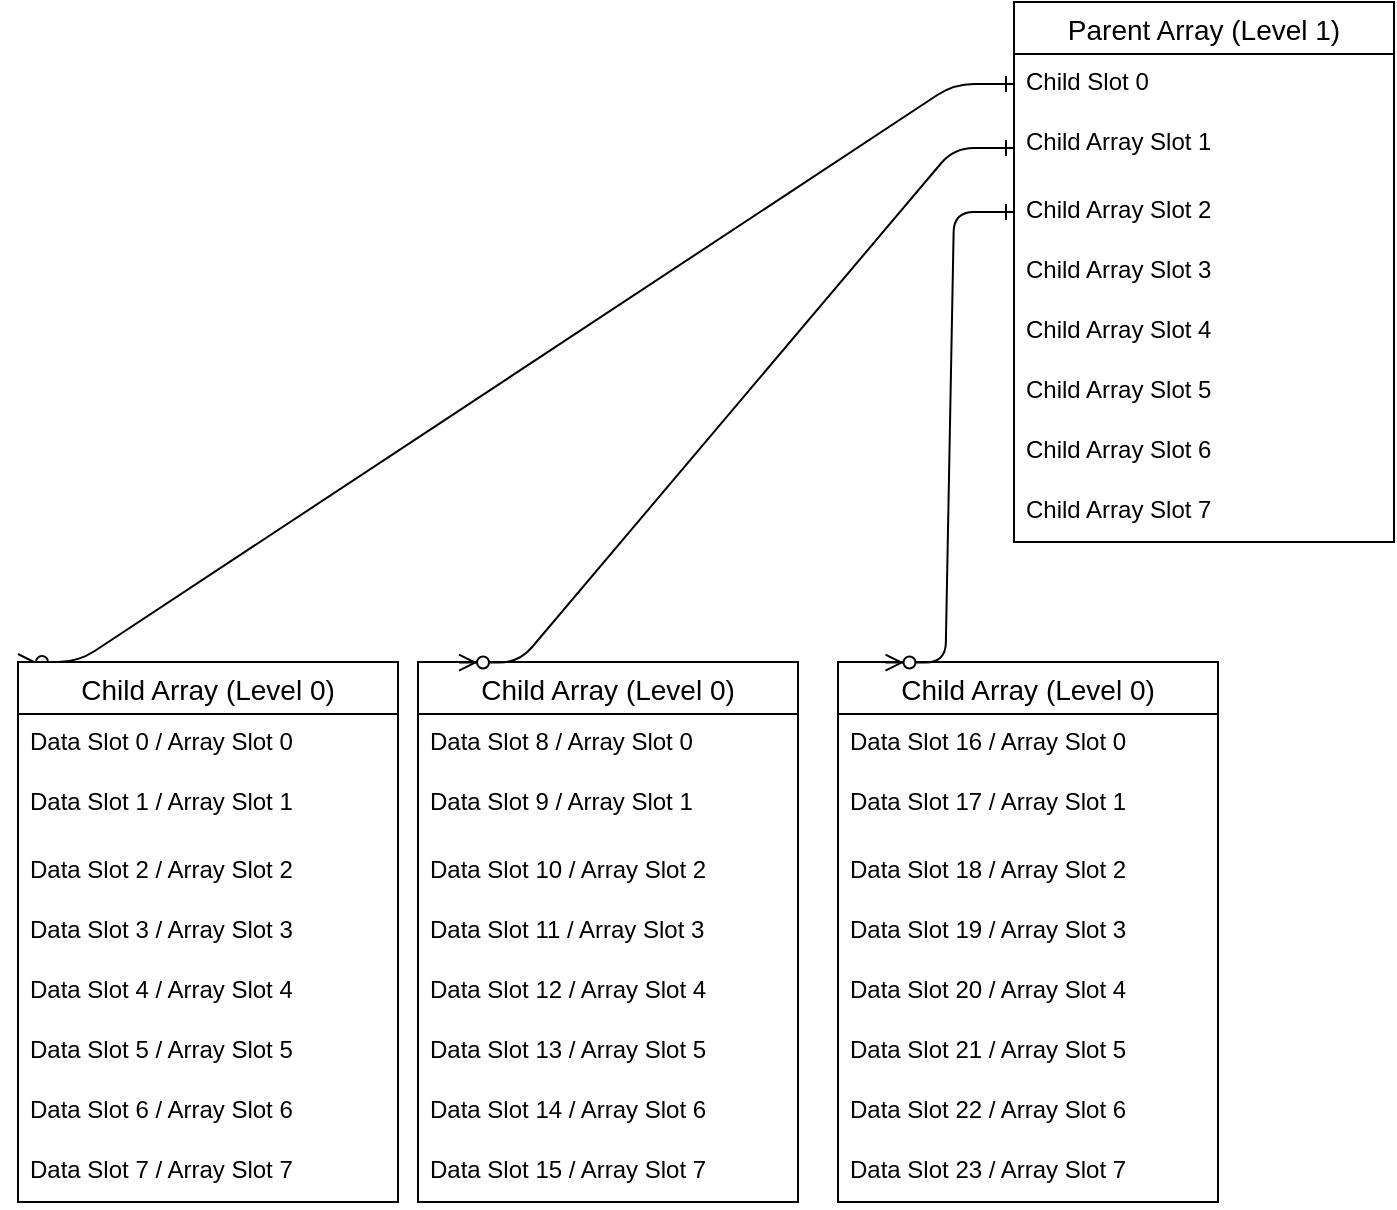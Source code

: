 <mxfile version="24.7.17">
  <diagram id="R2lEEEUBdFMjLlhIrx00" name="Page-1">
    <mxGraphModel dx="784" dy="770" grid="1" gridSize="10" guides="1" tooltips="1" connect="1" arrows="1" fold="1" page="1" pageScale="1" pageWidth="850" pageHeight="1100" math="0" shadow="0" extFonts="Permanent Marker^https://fonts.googleapis.com/css?family=Permanent+Marker">
      <root>
        <mxCell id="0" />
        <mxCell id="1" parent="0" />
        <mxCell id="C-vyLk0tnHw3VtMMgP7b-1" value="" style="edgeStyle=entityRelationEdgeStyle;endArrow=ERzeroToMany;startArrow=ERone;endFill=1;startFill=0;exitX=0;exitY=0.5;exitDx=0;exitDy=0;entryX=0;entryY=0;entryDx=0;entryDy=0;" parent="1" source="PTR7cAVYqw3V-Y_1MNSm-2" target="PTR7cAVYqw3V-Y_1MNSm-17" edge="1">
          <mxGeometry width="100" height="100" relative="1" as="geometry">
            <mxPoint x="385" y="180" as="sourcePoint" />
            <mxPoint x="170" y="400" as="targetPoint" />
            <Array as="points">
              <mxPoint x="180" y="330" />
              <mxPoint x="380" y="170" />
              <mxPoint x="270" y="220" />
            </Array>
          </mxGeometry>
        </mxCell>
        <mxCell id="PTR7cAVYqw3V-Y_1MNSm-1" value="Parent Array (Level 1)" style="swimlane;fontStyle=0;childLayout=stackLayout;horizontal=1;startSize=26;horizontalStack=0;resizeParent=1;resizeParentMax=0;resizeLast=0;collapsible=1;marginBottom=0;align=center;fontSize=14;" parent="1" vertex="1">
          <mxGeometry x="578" y="70" width="190" height="270" as="geometry" />
        </mxCell>
        <mxCell id="PTR7cAVYqw3V-Y_1MNSm-2" value="Child Slot 0" style="text;strokeColor=none;fillColor=none;spacingLeft=4;spacingRight=4;overflow=hidden;rotatable=0;points=[[0,0.5],[1,0.5]];portConstraint=eastwest;fontSize=12;whiteSpace=wrap;html=1;" parent="PTR7cAVYqw3V-Y_1MNSm-1" vertex="1">
          <mxGeometry y="26" width="190" height="30" as="geometry" />
        </mxCell>
        <mxCell id="PTR7cAVYqw3V-Y_1MNSm-3" value="Child Array&amp;nbsp;Slot 1" style="text;strokeColor=none;fillColor=none;spacingLeft=4;spacingRight=4;overflow=hidden;rotatable=0;points=[[0,0.5],[1,0.5]];portConstraint=eastwest;fontSize=12;whiteSpace=wrap;html=1;" parent="PTR7cAVYqw3V-Y_1MNSm-1" vertex="1">
          <mxGeometry y="56" width="190" height="34" as="geometry" />
        </mxCell>
        <mxCell id="PTR7cAVYqw3V-Y_1MNSm-4" value="Child Array&amp;nbsp;Slot 2" style="text;strokeColor=none;fillColor=none;spacingLeft=4;spacingRight=4;overflow=hidden;rotatable=0;points=[[0,0.5],[1,0.5]];portConstraint=eastwest;fontSize=12;whiteSpace=wrap;html=1;" parent="PTR7cAVYqw3V-Y_1MNSm-1" vertex="1">
          <mxGeometry y="90" width="190" height="30" as="geometry" />
        </mxCell>
        <mxCell id="PTR7cAVYqw3V-Y_1MNSm-12" value="Child Array&amp;nbsp;Slot 3" style="text;strokeColor=none;fillColor=none;spacingLeft=4;spacingRight=4;overflow=hidden;rotatable=0;points=[[0,0.5],[1,0.5]];portConstraint=eastwest;fontSize=12;whiteSpace=wrap;html=1;" parent="PTR7cAVYqw3V-Y_1MNSm-1" vertex="1">
          <mxGeometry y="120" width="190" height="30" as="geometry" />
        </mxCell>
        <mxCell id="PTR7cAVYqw3V-Y_1MNSm-13" value="Child Array&amp;nbsp;Slot 4" style="text;strokeColor=none;fillColor=none;spacingLeft=4;spacingRight=4;overflow=hidden;rotatable=0;points=[[0,0.5],[1,0.5]];portConstraint=eastwest;fontSize=12;whiteSpace=wrap;html=1;" parent="PTR7cAVYqw3V-Y_1MNSm-1" vertex="1">
          <mxGeometry y="150" width="190" height="30" as="geometry" />
        </mxCell>
        <mxCell id="PTR7cAVYqw3V-Y_1MNSm-14" value="Child Array&amp;nbsp;Slot 5" style="text;strokeColor=none;fillColor=none;spacingLeft=4;spacingRight=4;overflow=hidden;rotatable=0;points=[[0,0.5],[1,0.5]];portConstraint=eastwest;fontSize=12;whiteSpace=wrap;html=1;" parent="PTR7cAVYqw3V-Y_1MNSm-1" vertex="1">
          <mxGeometry y="180" width="190" height="30" as="geometry" />
        </mxCell>
        <mxCell id="PTR7cAVYqw3V-Y_1MNSm-15" value="Child Array Slot 6" style="text;strokeColor=none;fillColor=none;spacingLeft=4;spacingRight=4;overflow=hidden;rotatable=0;points=[[0,0.5],[1,0.5]];portConstraint=eastwest;fontSize=12;whiteSpace=wrap;html=1;" parent="PTR7cAVYqw3V-Y_1MNSm-1" vertex="1">
          <mxGeometry y="210" width="190" height="30" as="geometry" />
        </mxCell>
        <mxCell id="PTR7cAVYqw3V-Y_1MNSm-16" value="Child Array&amp;nbsp;Slot 7&lt;div&gt;&lt;br&gt;&lt;/div&gt;" style="text;strokeColor=none;fillColor=none;spacingLeft=4;spacingRight=4;overflow=hidden;rotatable=0;points=[[0,0.5],[1,0.5]];portConstraint=eastwest;fontSize=12;whiteSpace=wrap;html=1;" parent="PTR7cAVYqw3V-Y_1MNSm-1" vertex="1">
          <mxGeometry y="240" width="190" height="30" as="geometry" />
        </mxCell>
        <mxCell id="PTR7cAVYqw3V-Y_1MNSm-17" value="Child Array (Level 0)" style="swimlane;fontStyle=0;childLayout=stackLayout;horizontal=1;startSize=26;horizontalStack=0;resizeParent=1;resizeParentMax=0;resizeLast=0;collapsible=1;marginBottom=0;align=center;fontSize=14;" parent="1" vertex="1">
          <mxGeometry x="80" y="400" width="190" height="270" as="geometry" />
        </mxCell>
        <mxCell id="PTR7cAVYqw3V-Y_1MNSm-18" value="Data Slot 0 / Array Slot 0" style="text;strokeColor=none;fillColor=none;spacingLeft=4;spacingRight=4;overflow=hidden;rotatable=0;points=[[0,0.5],[1,0.5]];portConstraint=eastwest;fontSize=12;whiteSpace=wrap;html=1;" parent="PTR7cAVYqw3V-Y_1MNSm-17" vertex="1">
          <mxGeometry y="26" width="190" height="30" as="geometry" />
        </mxCell>
        <mxCell id="PTR7cAVYqw3V-Y_1MNSm-19" value="Data&amp;nbsp;Slot 1 / Array Slot 1" style="text;strokeColor=none;fillColor=none;spacingLeft=4;spacingRight=4;overflow=hidden;rotatable=0;points=[[0,0.5],[1,0.5]];portConstraint=eastwest;fontSize=12;whiteSpace=wrap;html=1;" parent="PTR7cAVYqw3V-Y_1MNSm-17" vertex="1">
          <mxGeometry y="56" width="190" height="34" as="geometry" />
        </mxCell>
        <mxCell id="PTR7cAVYqw3V-Y_1MNSm-20" value="Data&amp;nbsp;Slot 2 / Array Slot 2" style="text;strokeColor=none;fillColor=none;spacingLeft=4;spacingRight=4;overflow=hidden;rotatable=0;points=[[0,0.5],[1,0.5]];portConstraint=eastwest;fontSize=12;whiteSpace=wrap;html=1;" parent="PTR7cAVYqw3V-Y_1MNSm-17" vertex="1">
          <mxGeometry y="90" width="190" height="30" as="geometry" />
        </mxCell>
        <mxCell id="PTR7cAVYqw3V-Y_1MNSm-21" value="Data&amp;nbsp;Slot 3&amp;nbsp;/ Array Slot 3" style="text;strokeColor=none;fillColor=none;spacingLeft=4;spacingRight=4;overflow=hidden;rotatable=0;points=[[0,0.5],[1,0.5]];portConstraint=eastwest;fontSize=12;whiteSpace=wrap;html=1;" parent="PTR7cAVYqw3V-Y_1MNSm-17" vertex="1">
          <mxGeometry y="120" width="190" height="30" as="geometry" />
        </mxCell>
        <mxCell id="PTR7cAVYqw3V-Y_1MNSm-22" value="Data&amp;nbsp;Slot 4&amp;nbsp;/ Array Slot 4" style="text;strokeColor=none;fillColor=none;spacingLeft=4;spacingRight=4;overflow=hidden;rotatable=0;points=[[0,0.5],[1,0.5]];portConstraint=eastwest;fontSize=12;whiteSpace=wrap;html=1;" parent="PTR7cAVYqw3V-Y_1MNSm-17" vertex="1">
          <mxGeometry y="150" width="190" height="30" as="geometry" />
        </mxCell>
        <mxCell id="PTR7cAVYqw3V-Y_1MNSm-23" value="Data&amp;nbsp;Slot 5&amp;nbsp;/ Array Slot 5" style="text;strokeColor=none;fillColor=none;spacingLeft=4;spacingRight=4;overflow=hidden;rotatable=0;points=[[0,0.5],[1,0.5]];portConstraint=eastwest;fontSize=12;whiteSpace=wrap;html=1;" parent="PTR7cAVYqw3V-Y_1MNSm-17" vertex="1">
          <mxGeometry y="180" width="190" height="30" as="geometry" />
        </mxCell>
        <mxCell id="PTR7cAVYqw3V-Y_1MNSm-24" value="Data&amp;nbsp;Slot 6&amp;nbsp;/ Array Slot 6" style="text;strokeColor=none;fillColor=none;spacingLeft=4;spacingRight=4;overflow=hidden;rotatable=0;points=[[0,0.5],[1,0.5]];portConstraint=eastwest;fontSize=12;whiteSpace=wrap;html=1;" parent="PTR7cAVYqw3V-Y_1MNSm-17" vertex="1">
          <mxGeometry y="210" width="190" height="30" as="geometry" />
        </mxCell>
        <mxCell id="PTR7cAVYqw3V-Y_1MNSm-25" value="Data&amp;nbsp;Slot 7&amp;nbsp;/ Array Slot 7&lt;div&gt;&lt;br&gt;&lt;/div&gt;" style="text;strokeColor=none;fillColor=none;spacingLeft=4;spacingRight=4;overflow=hidden;rotatable=0;points=[[0,0.5],[1,0.5]];portConstraint=eastwest;fontSize=12;whiteSpace=wrap;html=1;" parent="PTR7cAVYqw3V-Y_1MNSm-17" vertex="1">
          <mxGeometry y="240" width="190" height="30" as="geometry" />
        </mxCell>
        <mxCell id="PTR7cAVYqw3V-Y_1MNSm-26" value="Child Array (Level 0)" style="swimlane;fontStyle=0;childLayout=stackLayout;horizontal=1;startSize=26;horizontalStack=0;resizeParent=1;resizeParentMax=0;resizeLast=0;collapsible=1;marginBottom=0;align=center;fontSize=14;" parent="1" vertex="1">
          <mxGeometry x="280" y="400" width="190" height="270" as="geometry" />
        </mxCell>
        <mxCell id="PTR7cAVYqw3V-Y_1MNSm-27" value="Data&amp;nbsp;Slot 8&amp;nbsp;/ Array Slot 0" style="text;strokeColor=none;fillColor=none;spacingLeft=4;spacingRight=4;overflow=hidden;rotatable=0;points=[[0,0.5],[1,0.5]];portConstraint=eastwest;fontSize=12;whiteSpace=wrap;html=1;" parent="PTR7cAVYqw3V-Y_1MNSm-26" vertex="1">
          <mxGeometry y="26" width="190" height="30" as="geometry" />
        </mxCell>
        <mxCell id="PTR7cAVYqw3V-Y_1MNSm-28" value="Data&amp;nbsp;Slot 9&amp;nbsp;/ Array Slot 1" style="text;strokeColor=none;fillColor=none;spacingLeft=4;spacingRight=4;overflow=hidden;rotatable=0;points=[[0,0.5],[1,0.5]];portConstraint=eastwest;fontSize=12;whiteSpace=wrap;html=1;" parent="PTR7cAVYqw3V-Y_1MNSm-26" vertex="1">
          <mxGeometry y="56" width="190" height="34" as="geometry" />
        </mxCell>
        <mxCell id="PTR7cAVYqw3V-Y_1MNSm-29" value="Data&amp;nbsp;Slot 10&amp;nbsp;/ Array Slot 2" style="text;strokeColor=none;fillColor=none;spacingLeft=4;spacingRight=4;overflow=hidden;rotatable=0;points=[[0,0.5],[1,0.5]];portConstraint=eastwest;fontSize=12;whiteSpace=wrap;html=1;" parent="PTR7cAVYqw3V-Y_1MNSm-26" vertex="1">
          <mxGeometry y="90" width="190" height="30" as="geometry" />
        </mxCell>
        <mxCell id="PTR7cAVYqw3V-Y_1MNSm-30" value="Data&amp;nbsp;Slot 11&amp;nbsp;/ Array Slot 3" style="text;strokeColor=none;fillColor=none;spacingLeft=4;spacingRight=4;overflow=hidden;rotatable=0;points=[[0,0.5],[1,0.5]];portConstraint=eastwest;fontSize=12;whiteSpace=wrap;html=1;" parent="PTR7cAVYqw3V-Y_1MNSm-26" vertex="1">
          <mxGeometry y="120" width="190" height="30" as="geometry" />
        </mxCell>
        <mxCell id="PTR7cAVYqw3V-Y_1MNSm-31" value="Data&amp;nbsp;Slot 12&amp;nbsp;/ Array Slot 4" style="text;strokeColor=none;fillColor=none;spacingLeft=4;spacingRight=4;overflow=hidden;rotatable=0;points=[[0,0.5],[1,0.5]];portConstraint=eastwest;fontSize=12;whiteSpace=wrap;html=1;" parent="PTR7cAVYqw3V-Y_1MNSm-26" vertex="1">
          <mxGeometry y="150" width="190" height="30" as="geometry" />
        </mxCell>
        <mxCell id="PTR7cAVYqw3V-Y_1MNSm-32" value="Data&amp;nbsp;Slot 13&amp;nbsp;/ Array Slot 5" style="text;strokeColor=none;fillColor=none;spacingLeft=4;spacingRight=4;overflow=hidden;rotatable=0;points=[[0,0.5],[1,0.5]];portConstraint=eastwest;fontSize=12;whiteSpace=wrap;html=1;" parent="PTR7cAVYqw3V-Y_1MNSm-26" vertex="1">
          <mxGeometry y="180" width="190" height="30" as="geometry" />
        </mxCell>
        <mxCell id="PTR7cAVYqw3V-Y_1MNSm-33" value="Data&amp;nbsp;Slot 14&amp;nbsp;/ Array Slot 6" style="text;strokeColor=none;fillColor=none;spacingLeft=4;spacingRight=4;overflow=hidden;rotatable=0;points=[[0,0.5],[1,0.5]];portConstraint=eastwest;fontSize=12;whiteSpace=wrap;html=1;" parent="PTR7cAVYqw3V-Y_1MNSm-26" vertex="1">
          <mxGeometry y="210" width="190" height="30" as="geometry" />
        </mxCell>
        <mxCell id="PTR7cAVYqw3V-Y_1MNSm-34" value="Data&amp;nbsp;Slot 15&amp;nbsp;/ Array Slot 7&lt;div&gt;&lt;br&gt;&lt;/div&gt;" style="text;strokeColor=none;fillColor=none;spacingLeft=4;spacingRight=4;overflow=hidden;rotatable=0;points=[[0,0.5],[1,0.5]];portConstraint=eastwest;fontSize=12;whiteSpace=wrap;html=1;" parent="PTR7cAVYqw3V-Y_1MNSm-26" vertex="1">
          <mxGeometry y="240" width="190" height="30" as="geometry" />
        </mxCell>
        <mxCell id="PTR7cAVYqw3V-Y_1MNSm-35" value="Child Array (Level 0)" style="swimlane;fontStyle=0;childLayout=stackLayout;horizontal=1;startSize=26;horizontalStack=0;resizeParent=1;resizeParentMax=0;resizeLast=0;collapsible=1;marginBottom=0;align=center;fontSize=14;" parent="1" vertex="1">
          <mxGeometry x="490" y="400" width="190" height="270" as="geometry" />
        </mxCell>
        <mxCell id="PTR7cAVYqw3V-Y_1MNSm-36" value="Data&amp;nbsp;Slot 16&amp;nbsp;/ Array Slot 0" style="text;strokeColor=none;fillColor=none;spacingLeft=4;spacingRight=4;overflow=hidden;rotatable=0;points=[[0,0.5],[1,0.5]];portConstraint=eastwest;fontSize=12;whiteSpace=wrap;html=1;" parent="PTR7cAVYqw3V-Y_1MNSm-35" vertex="1">
          <mxGeometry y="26" width="190" height="30" as="geometry" />
        </mxCell>
        <mxCell id="PTR7cAVYqw3V-Y_1MNSm-37" value="Data&amp;nbsp;Slot 17&amp;nbsp;/ Array Slot 1" style="text;strokeColor=none;fillColor=none;spacingLeft=4;spacingRight=4;overflow=hidden;rotatable=0;points=[[0,0.5],[1,0.5]];portConstraint=eastwest;fontSize=12;whiteSpace=wrap;html=1;" parent="PTR7cAVYqw3V-Y_1MNSm-35" vertex="1">
          <mxGeometry y="56" width="190" height="34" as="geometry" />
        </mxCell>
        <mxCell id="PTR7cAVYqw3V-Y_1MNSm-38" value="Data&amp;nbsp;Slot 18&amp;nbsp;/ Array Slot 2" style="text;strokeColor=none;fillColor=none;spacingLeft=4;spacingRight=4;overflow=hidden;rotatable=0;points=[[0,0.5],[1,0.5]];portConstraint=eastwest;fontSize=12;whiteSpace=wrap;html=1;" parent="PTR7cAVYqw3V-Y_1MNSm-35" vertex="1">
          <mxGeometry y="90" width="190" height="30" as="geometry" />
        </mxCell>
        <mxCell id="PTR7cAVYqw3V-Y_1MNSm-39" value="Data&amp;nbsp;Slot 19&amp;nbsp;/ Array Slot 3" style="text;strokeColor=none;fillColor=none;spacingLeft=4;spacingRight=4;overflow=hidden;rotatable=0;points=[[0,0.5],[1,0.5]];portConstraint=eastwest;fontSize=12;whiteSpace=wrap;html=1;" parent="PTR7cAVYqw3V-Y_1MNSm-35" vertex="1">
          <mxGeometry y="120" width="190" height="30" as="geometry" />
        </mxCell>
        <mxCell id="PTR7cAVYqw3V-Y_1MNSm-40" value="Data&amp;nbsp;Slot 20&amp;nbsp;/ Array Slot 4" style="text;strokeColor=none;fillColor=none;spacingLeft=4;spacingRight=4;overflow=hidden;rotatable=0;points=[[0,0.5],[1,0.5]];portConstraint=eastwest;fontSize=12;whiteSpace=wrap;html=1;" parent="PTR7cAVYqw3V-Y_1MNSm-35" vertex="1">
          <mxGeometry y="150" width="190" height="30" as="geometry" />
        </mxCell>
        <mxCell id="PTR7cAVYqw3V-Y_1MNSm-41" value="Data&amp;nbsp;Slot 21&amp;nbsp;/ Array Slot 5" style="text;strokeColor=none;fillColor=none;spacingLeft=4;spacingRight=4;overflow=hidden;rotatable=0;points=[[0,0.5],[1,0.5]];portConstraint=eastwest;fontSize=12;whiteSpace=wrap;html=1;" parent="PTR7cAVYqw3V-Y_1MNSm-35" vertex="1">
          <mxGeometry y="180" width="190" height="30" as="geometry" />
        </mxCell>
        <mxCell id="PTR7cAVYqw3V-Y_1MNSm-42" value="Data&amp;nbsp;Slot 22&amp;nbsp;/ Array Slot 6" style="text;strokeColor=none;fillColor=none;spacingLeft=4;spacingRight=4;overflow=hidden;rotatable=0;points=[[0,0.5],[1,0.5]];portConstraint=eastwest;fontSize=12;whiteSpace=wrap;html=1;" parent="PTR7cAVYqw3V-Y_1MNSm-35" vertex="1">
          <mxGeometry y="210" width="190" height="30" as="geometry" />
        </mxCell>
        <mxCell id="PTR7cAVYqw3V-Y_1MNSm-43" value="Data&amp;nbsp;Slot 23&amp;nbsp;/ Array Slot 7&lt;div&gt;&lt;br&gt;&lt;/div&gt;" style="text;strokeColor=none;fillColor=none;spacingLeft=4;spacingRight=4;overflow=hidden;rotatable=0;points=[[0,0.5],[1,0.5]];portConstraint=eastwest;fontSize=12;whiteSpace=wrap;html=1;" parent="PTR7cAVYqw3V-Y_1MNSm-35" vertex="1">
          <mxGeometry y="240" width="190" height="30" as="geometry" />
        </mxCell>
        <mxCell id="PTR7cAVYqw3V-Y_1MNSm-44" value="" style="edgeStyle=entityRelationEdgeStyle;endArrow=ERzeroToMany;startArrow=ERone;endFill=1;startFill=0;exitX=0;exitY=0.5;exitDx=0;exitDy=0;entryX=0.108;entryY=0.001;entryDx=0;entryDy=0;entryPerimeter=0;" parent="1" source="PTR7cAVYqw3V-Y_1MNSm-3" target="PTR7cAVYqw3V-Y_1MNSm-26" edge="1">
          <mxGeometry width="100" height="100" relative="1" as="geometry">
            <mxPoint x="470" y="111" as="sourcePoint" />
            <mxPoint x="90" y="410" as="targetPoint" />
            <Array as="points">
              <mxPoint x="190" y="340" />
              <mxPoint x="390" y="180" />
              <mxPoint x="280" y="230" />
            </Array>
          </mxGeometry>
        </mxCell>
        <mxCell id="PTR7cAVYqw3V-Y_1MNSm-45" value="" style="edgeStyle=entityRelationEdgeStyle;endArrow=ERzeroToMany;startArrow=ERone;endFill=1;startFill=0;exitX=0;exitY=0.5;exitDx=0;exitDy=0;entryX=0.125;entryY=0.001;entryDx=0;entryDy=0;entryPerimeter=0;" parent="1" source="PTR7cAVYqw3V-Y_1MNSm-4" target="PTR7cAVYqw3V-Y_1MNSm-35" edge="1">
          <mxGeometry width="100" height="100" relative="1" as="geometry">
            <mxPoint x="630" y="153" as="sourcePoint" />
            <mxPoint x="510" y="390" as="targetPoint" />
            <Array as="points">
              <mxPoint x="200" y="350" />
              <mxPoint x="400" y="190" />
              <mxPoint x="290" y="240" />
            </Array>
          </mxGeometry>
        </mxCell>
      </root>
    </mxGraphModel>
  </diagram>
</mxfile>
